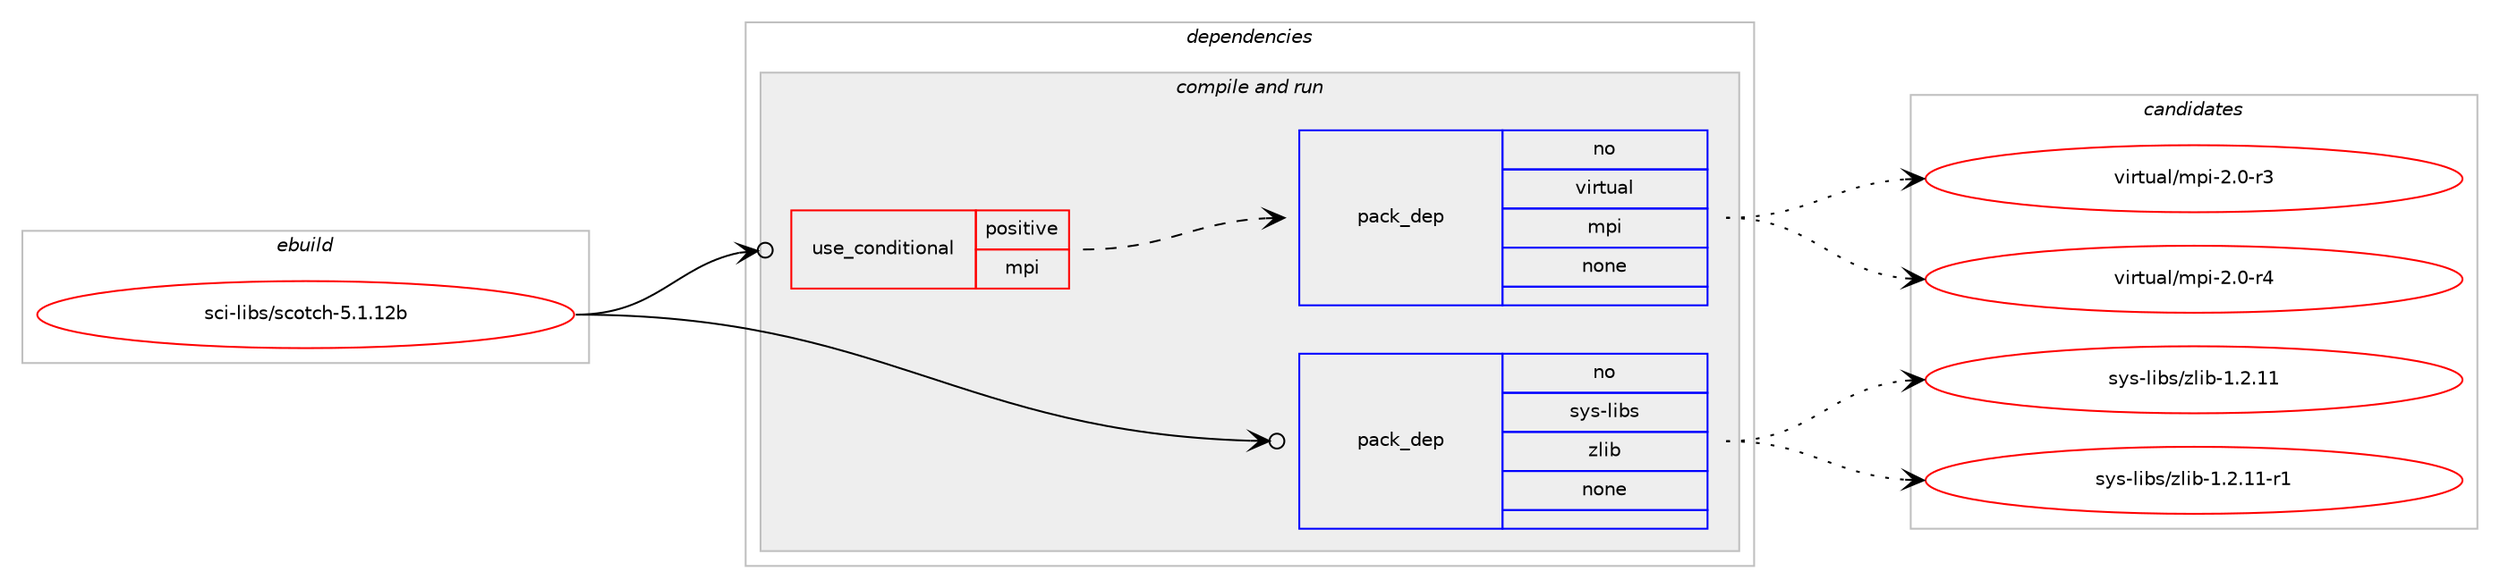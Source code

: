 digraph prolog {

# *************
# Graph options
# *************

newrank=true;
concentrate=true;
compound=true;
graph [rankdir=LR,fontname=Helvetica,fontsize=10,ranksep=1.5];#, ranksep=2.5, nodesep=0.2];
edge  [arrowhead=vee];
node  [fontname=Helvetica,fontsize=10];

# **********
# The ebuild
# **********

subgraph cluster_leftcol {
color=gray;
rank=same;
label=<<i>ebuild</i>>;
id [label="sci-libs/scotch-5.1.12b", color=red, width=4, href="../sci-libs/scotch-5.1.12b.svg"];
}

# ****************
# The dependencies
# ****************

subgraph cluster_midcol {
color=gray;
label=<<i>dependencies</i>>;
subgraph cluster_compile {
fillcolor="#eeeeee";
style=filled;
label=<<i>compile</i>>;
}
subgraph cluster_compileandrun {
fillcolor="#eeeeee";
style=filled;
label=<<i>compile and run</i>>;
subgraph cond111116 {
dependency453939 [label=<<TABLE BORDER="0" CELLBORDER="1" CELLSPACING="0" CELLPADDING="4"><TR><TD ROWSPAN="3" CELLPADDING="10">use_conditional</TD></TR><TR><TD>positive</TD></TR><TR><TD>mpi</TD></TR></TABLE>>, shape=none, color=red];
subgraph pack334896 {
dependency453940 [label=<<TABLE BORDER="0" CELLBORDER="1" CELLSPACING="0" CELLPADDING="4" WIDTH="220"><TR><TD ROWSPAN="6" CELLPADDING="30">pack_dep</TD></TR><TR><TD WIDTH="110">no</TD></TR><TR><TD>virtual</TD></TR><TR><TD>mpi</TD></TR><TR><TD>none</TD></TR><TR><TD></TD></TR></TABLE>>, shape=none, color=blue];
}
dependency453939:e -> dependency453940:w [weight=20,style="dashed",arrowhead="vee"];
}
id:e -> dependency453939:w [weight=20,style="solid",arrowhead="odotvee"];
subgraph pack334897 {
dependency453941 [label=<<TABLE BORDER="0" CELLBORDER="1" CELLSPACING="0" CELLPADDING="4" WIDTH="220"><TR><TD ROWSPAN="6" CELLPADDING="30">pack_dep</TD></TR><TR><TD WIDTH="110">no</TD></TR><TR><TD>sys-libs</TD></TR><TR><TD>zlib</TD></TR><TR><TD>none</TD></TR><TR><TD></TD></TR></TABLE>>, shape=none, color=blue];
}
id:e -> dependency453941:w [weight=20,style="solid",arrowhead="odotvee"];
}
subgraph cluster_run {
fillcolor="#eeeeee";
style=filled;
label=<<i>run</i>>;
}
}

# **************
# The candidates
# **************

subgraph cluster_choices {
rank=same;
color=gray;
label=<<i>candidates</i>>;

subgraph choice334896 {
color=black;
nodesep=1;
choice1181051141161179710847109112105455046484511451 [label="virtual/mpi-2.0-r3", color=red, width=4,href="../virtual/mpi-2.0-r3.svg"];
choice1181051141161179710847109112105455046484511452 [label="virtual/mpi-2.0-r4", color=red, width=4,href="../virtual/mpi-2.0-r4.svg"];
dependency453940:e -> choice1181051141161179710847109112105455046484511451:w [style=dotted,weight="100"];
dependency453940:e -> choice1181051141161179710847109112105455046484511452:w [style=dotted,weight="100"];
}
subgraph choice334897 {
color=black;
nodesep=1;
choice1151211154510810598115471221081059845494650464949 [label="sys-libs/zlib-1.2.11", color=red, width=4,href="../sys-libs/zlib-1.2.11.svg"];
choice11512111545108105981154712210810598454946504649494511449 [label="sys-libs/zlib-1.2.11-r1", color=red, width=4,href="../sys-libs/zlib-1.2.11-r1.svg"];
dependency453941:e -> choice1151211154510810598115471221081059845494650464949:w [style=dotted,weight="100"];
dependency453941:e -> choice11512111545108105981154712210810598454946504649494511449:w [style=dotted,weight="100"];
}
}

}
